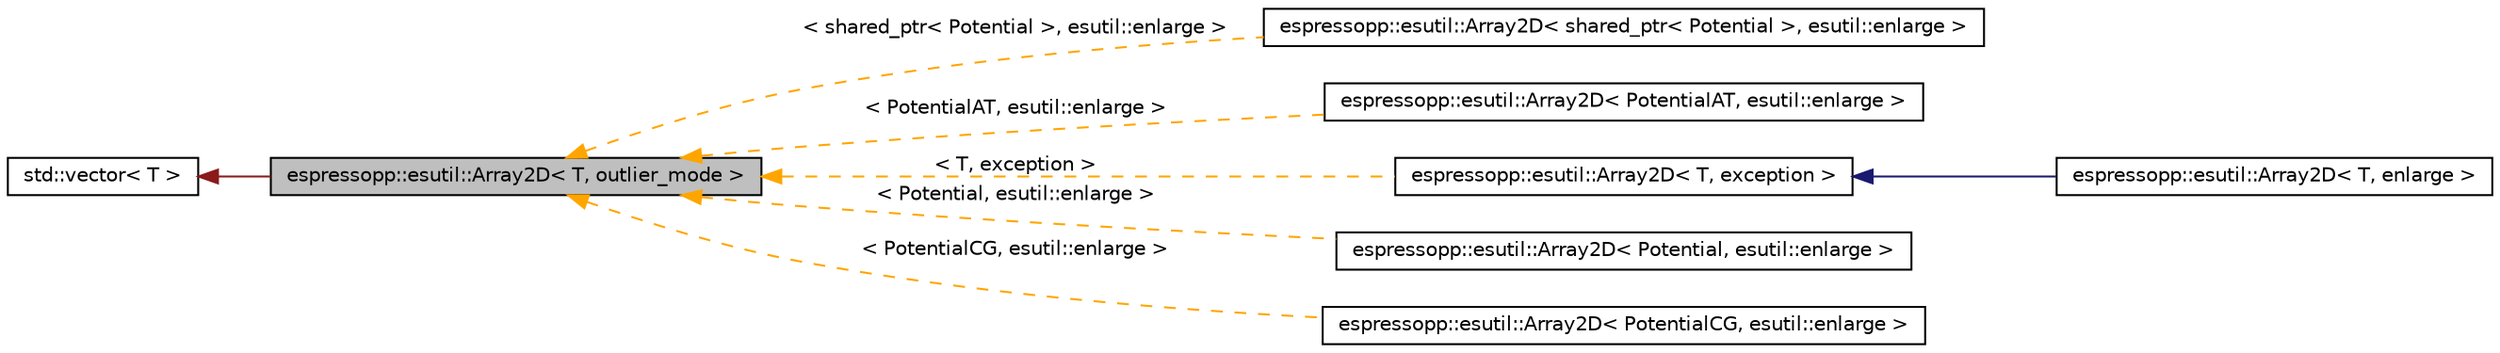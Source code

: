 digraph G
{
  edge [fontname="Helvetica",fontsize="10",labelfontname="Helvetica",labelfontsize="10"];
  node [fontname="Helvetica",fontsize="10",shape=record];
  rankdir="LR";
  Node1 [label="espressopp::esutil::Array2D\< T, outlier_mode \>",height=0.2,width=0.4,color="black", fillcolor="grey75", style="filled" fontcolor="black"];
  Node2 -> Node1 [dir="back",color="firebrick4",fontsize="10",style="solid",fontname="Helvetica"];
  Node2 [label="std::vector\< T \>",height=0.2,width=0.4,color="black", fillcolor="white", style="filled",URL="$classstd_1_1vector.html"];
  Node1 -> Node3 [dir="back",color="orange",fontsize="10",style="dashed",label=" \< shared_ptr\< Potential \>, esutil::enlarge \>" ,fontname="Helvetica"];
  Node3 [label="espressopp::esutil::Array2D\< shared_ptr\< Potential \>, esutil::enlarge \>",height=0.2,width=0.4,color="black", fillcolor="white", style="filled",URL="$classespressopp_1_1esutil_1_1Array2D.html"];
  Node1 -> Node4 [dir="back",color="orange",fontsize="10",style="dashed",label=" \< PotentialAT, esutil::enlarge \>" ,fontname="Helvetica"];
  Node4 [label="espressopp::esutil::Array2D\< PotentialAT, esutil::enlarge \>",height=0.2,width=0.4,color="black", fillcolor="white", style="filled",URL="$classespressopp_1_1esutil_1_1Array2D.html"];
  Node1 -> Node5 [dir="back",color="orange",fontsize="10",style="dashed",label=" \< T, exception \>" ,fontname="Helvetica"];
  Node5 [label="espressopp::esutil::Array2D\< T, exception \>",height=0.2,width=0.4,color="black", fillcolor="white", style="filled",URL="$classespressopp_1_1esutil_1_1Array2D.html"];
  Node5 -> Node6 [dir="back",color="midnightblue",fontsize="10",style="solid",fontname="Helvetica"];
  Node6 [label="espressopp::esutil::Array2D\< T, enlarge \>",height=0.2,width=0.4,color="black", fillcolor="white", style="filled",URL="$classespressopp_1_1esutil_1_1Array2D_3_01T_00_01enlarge_01_4.html"];
  Node1 -> Node7 [dir="back",color="orange",fontsize="10",style="dashed",label=" \< Potential, esutil::enlarge \>" ,fontname="Helvetica"];
  Node7 [label="espressopp::esutil::Array2D\< Potential, esutil::enlarge \>",height=0.2,width=0.4,color="black", fillcolor="white", style="filled",URL="$classespressopp_1_1esutil_1_1Array2D.html"];
  Node1 -> Node8 [dir="back",color="orange",fontsize="10",style="dashed",label=" \< PotentialCG, esutil::enlarge \>" ,fontname="Helvetica"];
  Node8 [label="espressopp::esutil::Array2D\< PotentialCG, esutil::enlarge \>",height=0.2,width=0.4,color="black", fillcolor="white", style="filled",URL="$classespressopp_1_1esutil_1_1Array2D.html"];
}
